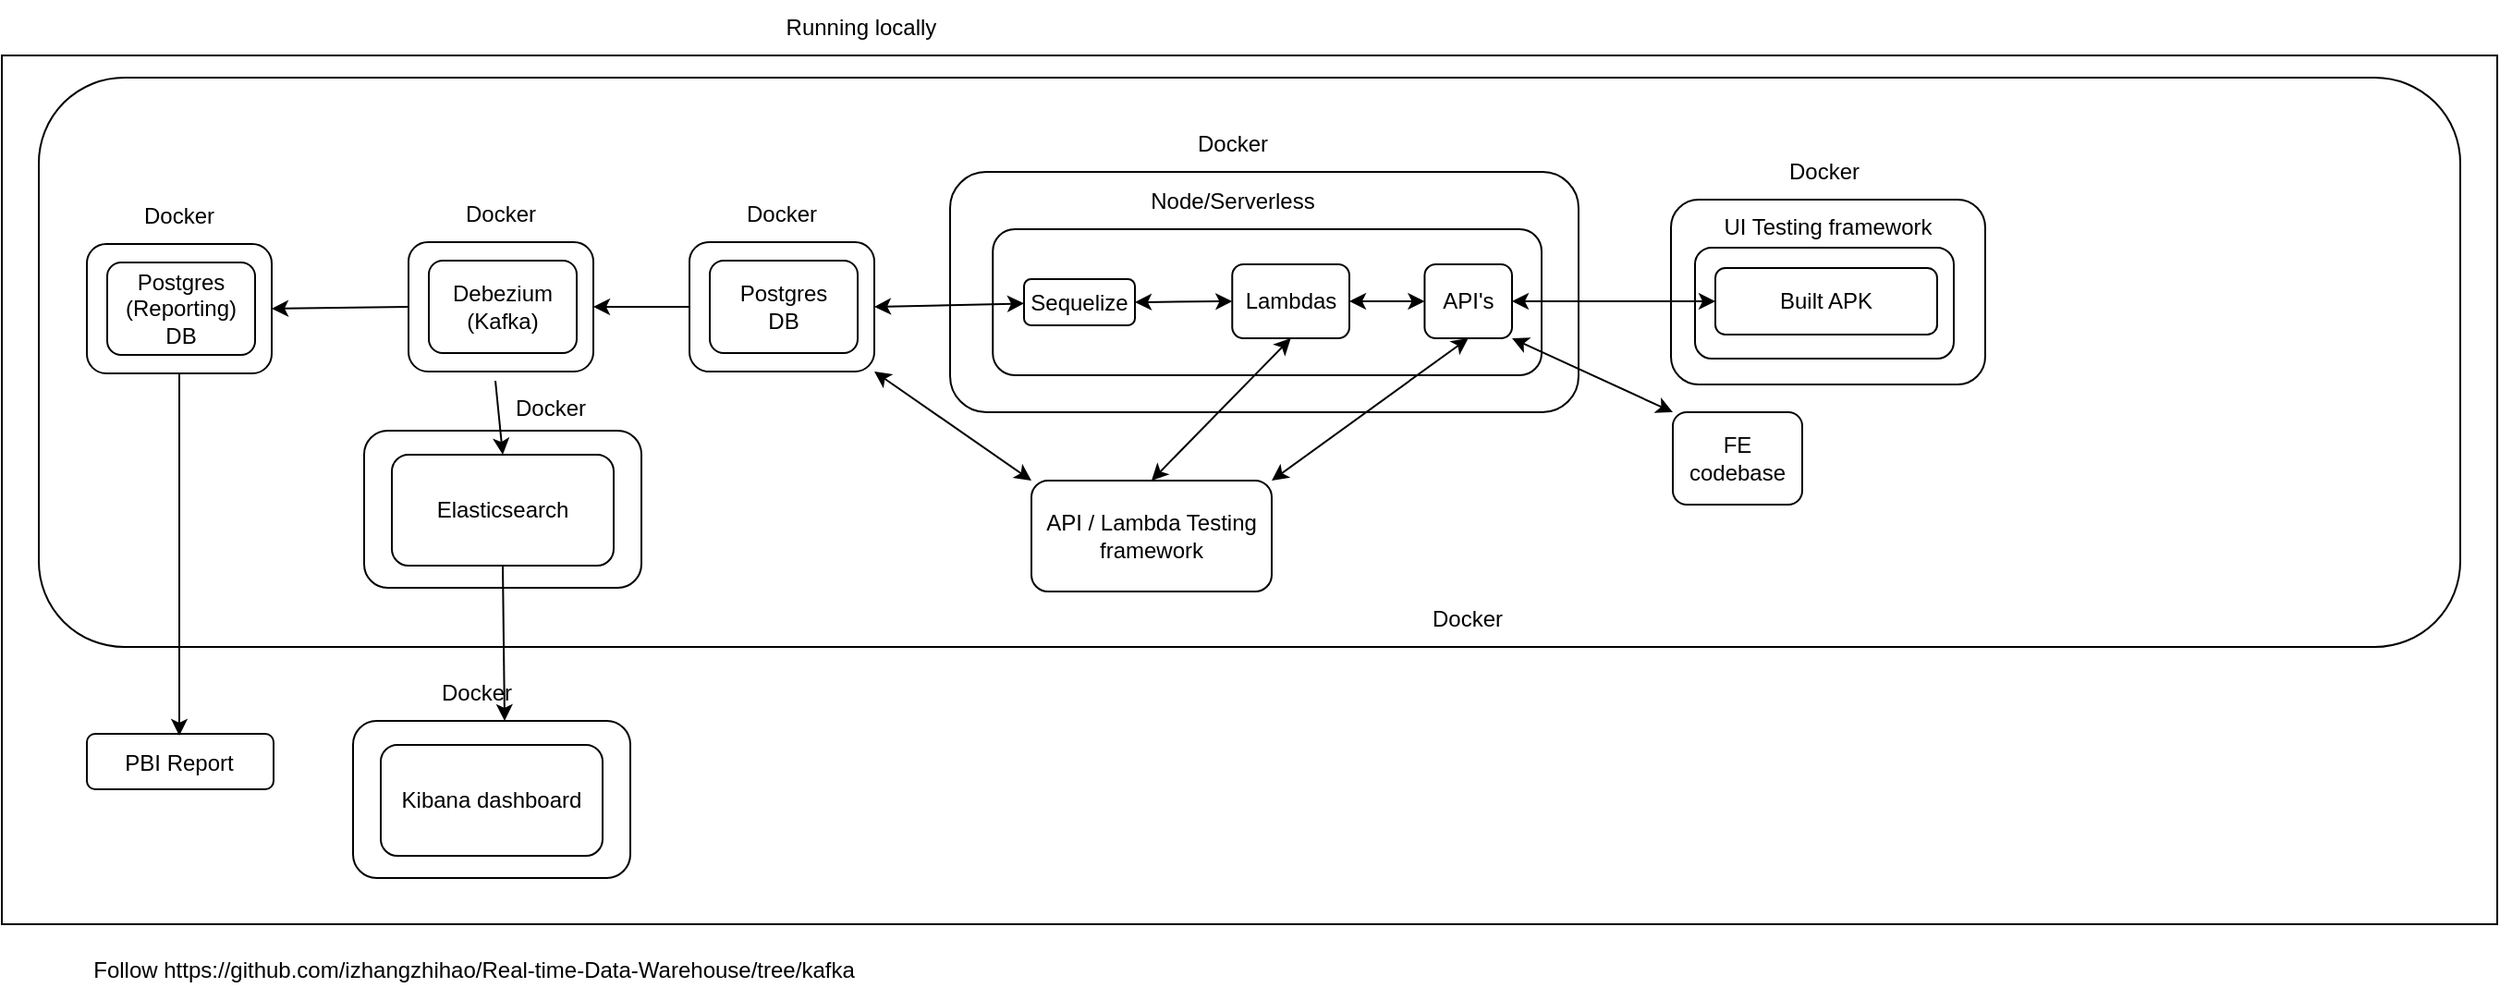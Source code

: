 <mxfile version="20.3.0" type="device"><diagram id="B4OnP3Wl_aKjTCQEJaE9" name="Page-1"><mxGraphModel dx="782" dy="498" grid="1" gridSize="10" guides="1" tooltips="1" connect="1" arrows="1" fold="1" page="1" pageScale="1" pageWidth="827" pageHeight="1169" math="0" shadow="0"><root><mxCell id="0"/><mxCell id="1" parent="0"/><mxCell id="Jv23OdbpiEevSBzH3vXB-42" value="" style="rounded=0;whiteSpace=wrap;html=1;" parent="1" vertex="1"><mxGeometry y="40" width="1350" height="470" as="geometry"/></mxCell><mxCell id="Jv23OdbpiEevSBzH3vXB-38" value="" style="rounded=1;whiteSpace=wrap;html=1;" parent="1" vertex="1"><mxGeometry x="20" y="52" width="1310" height="308" as="geometry"/></mxCell><mxCell id="Jv23OdbpiEevSBzH3vXB-9" value="" style="group" parent="1" vertex="1" connectable="0"><mxGeometry x="372" y="111" width="928" height="257" as="geometry"/></mxCell><mxCell id="Jv23OdbpiEevSBzH3vXB-10" value="" style="rounded=1;whiteSpace=wrap;html=1;" parent="Jv23OdbpiEevSBzH3vXB-9" vertex="1"><mxGeometry y="30" width="100" height="70" as="geometry"/></mxCell><mxCell id="Jv23OdbpiEevSBzH3vXB-11" value="" style="rounded=1;whiteSpace=wrap;html=1;" parent="Jv23OdbpiEevSBzH3vXB-9" vertex="1"><mxGeometry x="11" y="40" width="80" height="50" as="geometry"/></mxCell><mxCell id="Jv23OdbpiEevSBzH3vXB-12" value="Postgres DB" style="text;html=1;strokeColor=none;fillColor=none;align=center;verticalAlign=middle;whiteSpace=wrap;rounded=0;" parent="Jv23OdbpiEevSBzH3vXB-9" vertex="1"><mxGeometry x="21" y="50" width="60" height="30" as="geometry"/></mxCell><mxCell id="Jv23OdbpiEevSBzH3vXB-13" value="Docker" style="text;html=1;strokeColor=none;fillColor=none;align=center;verticalAlign=middle;whiteSpace=wrap;rounded=0;" parent="Jv23OdbpiEevSBzH3vXB-9" vertex="1"><mxGeometry x="20" width="60" height="30" as="geometry"/></mxCell><mxCell id="Jv23OdbpiEevSBzH3vXB-39" value="Running locally" style="text;html=1;strokeColor=none;fillColor=none;align=center;verticalAlign=middle;whiteSpace=wrap;rounded=0;" parent="1" vertex="1"><mxGeometry x="410" y="10" width="110" height="30" as="geometry"/></mxCell><mxCell id="Jv23OdbpiEevSBzH3vXB-5" value="" style="group" parent="1" vertex="1" connectable="0"><mxGeometry x="46" y="112" width="100" height="100" as="geometry"/></mxCell><mxCell id="Jv23OdbpiEevSBzH3vXB-3" value="" style="rounded=1;whiteSpace=wrap;html=1;" parent="Jv23OdbpiEevSBzH3vXB-5" vertex="1"><mxGeometry y="30" width="100" height="70" as="geometry"/></mxCell><mxCell id="Jv23OdbpiEevSBzH3vXB-2" value="" style="rounded=1;whiteSpace=wrap;html=1;" parent="Jv23OdbpiEevSBzH3vXB-5" vertex="1"><mxGeometry x="11" y="40" width="80" height="50" as="geometry"/></mxCell><mxCell id="Jv23OdbpiEevSBzH3vXB-1" value="Postgres (Reporting) DB" style="text;html=1;strokeColor=none;fillColor=none;align=center;verticalAlign=middle;whiteSpace=wrap;rounded=0;" parent="Jv23OdbpiEevSBzH3vXB-5" vertex="1"><mxGeometry x="21" y="50" width="60" height="30" as="geometry"/></mxCell><mxCell id="Jv23OdbpiEevSBzH3vXB-4" value="Docker" style="text;html=1;strokeColor=none;fillColor=none;align=center;verticalAlign=middle;whiteSpace=wrap;rounded=0;" parent="Jv23OdbpiEevSBzH3vXB-5" vertex="1"><mxGeometry x="20" width="60" height="30" as="geometry"/></mxCell><mxCell id="Jv23OdbpiEevSBzH3vXB-8" value="" style="group" parent="1" vertex="1" connectable="0"><mxGeometry x="46" y="407" width="101" height="30" as="geometry"/></mxCell><mxCell id="Jv23OdbpiEevSBzH3vXB-7" value="" style="rounded=1;whiteSpace=wrap;html=1;" parent="Jv23OdbpiEevSBzH3vXB-8" vertex="1"><mxGeometry width="101" height="30" as="geometry"/></mxCell><mxCell id="Jv23OdbpiEevSBzH3vXB-6" value="PBI Report" style="text;html=1;strokeColor=none;fillColor=none;align=center;verticalAlign=middle;whiteSpace=wrap;rounded=0;" parent="Jv23OdbpiEevSBzH3vXB-8" vertex="1"><mxGeometry x="5" y="1" width="90" height="30" as="geometry"/></mxCell><mxCell id="Jv23OdbpiEevSBzH3vXB-21" value="" style="group" parent="1" vertex="1" connectable="0"><mxGeometry x="513" y="73" width="825" height="285" as="geometry"/></mxCell><mxCell id="Jv23OdbpiEevSBzH3vXB-18" value="" style="rounded=1;whiteSpace=wrap;html=1;" parent="Jv23OdbpiEevSBzH3vXB-21" vertex="1"><mxGeometry y="30" width="340" height="130" as="geometry"/></mxCell><mxCell id="Jv23OdbpiEevSBzH3vXB-16" value="" style="rounded=1;whiteSpace=wrap;html=1;" parent="Jv23OdbpiEevSBzH3vXB-21" vertex="1"><mxGeometry x="23.12" y="61" width="296.88" height="79" as="geometry"/></mxCell><mxCell id="Jv23OdbpiEevSBzH3vXB-14" value="Lambdas" style="rounded=1;whiteSpace=wrap;html=1;" parent="Jv23OdbpiEevSBzH3vXB-21" vertex="1"><mxGeometry x="152.64" y="80" width="63.36" height="40" as="geometry"/></mxCell><mxCell id="Jv23OdbpiEevSBzH3vXB-15" value="API's" style="rounded=1;whiteSpace=wrap;html=1;" parent="Jv23OdbpiEevSBzH3vXB-21" vertex="1"><mxGeometry x="256.72" y="80" width="47.28" height="40" as="geometry"/></mxCell><mxCell id="Jv23OdbpiEevSBzH3vXB-17" value="Node/Serverless" style="text;html=1;strokeColor=none;fillColor=none;align=center;verticalAlign=middle;whiteSpace=wrap;rounded=0;" parent="Jv23OdbpiEevSBzH3vXB-21" vertex="1"><mxGeometry x="111.52" y="31" width="81.6" height="30" as="geometry"/></mxCell><mxCell id="Jv23OdbpiEevSBzH3vXB-19" value="Docker" style="text;html=1;strokeColor=none;fillColor=none;align=center;verticalAlign=middle;whiteSpace=wrap;rounded=0;" parent="Jv23OdbpiEevSBzH3vXB-21" vertex="1"><mxGeometry x="111.52" width="81.6" height="30" as="geometry"/></mxCell><mxCell id="Jv23OdbpiEevSBzH3vXB-20" value="" style="endArrow=classic;startArrow=classic;html=1;rounded=0;entryX=0;entryY=0.5;entryDx=0;entryDy=0;exitX=1;exitY=0.5;exitDx=0;exitDy=0;" parent="Jv23OdbpiEevSBzH3vXB-21" source="Jv23OdbpiEevSBzH3vXB-14" target="Jv23OdbpiEevSBzH3vXB-15" edge="1"><mxGeometry width="50" height="50" relative="1" as="geometry"><mxPoint x="81.6" y="190" as="sourcePoint"/><mxPoint x="149.6" y="140" as="targetPoint"/></mxGeometry></mxCell><mxCell id="Jv23OdbpiEevSBzH3vXB-22" value="Sequelize" style="rounded=1;whiteSpace=wrap;html=1;" parent="Jv23OdbpiEevSBzH3vXB-21" vertex="1"><mxGeometry x="40" y="88" width="60" height="25" as="geometry"/></mxCell><mxCell id="Jv23OdbpiEevSBzH3vXB-23" value="" style="endArrow=classic;startArrow=classic;html=1;rounded=0;entryX=0;entryY=0.5;entryDx=0;entryDy=0;exitX=1;exitY=0.5;exitDx=0;exitDy=0;" parent="Jv23OdbpiEevSBzH3vXB-21" source="Jv23OdbpiEevSBzH3vXB-22" target="Jv23OdbpiEevSBzH3vXB-14" edge="1"><mxGeometry width="50" height="50" relative="1" as="geometry"><mxPoint x="60" y="168" as="sourcePoint"/><mxPoint x="110" y="118" as="targetPoint"/></mxGeometry></mxCell><mxCell id="Jv23OdbpiEevSBzH3vXB-24" value="" style="endArrow=classic;startArrow=classic;html=1;rounded=0;exitX=1;exitY=0.5;exitDx=0;exitDy=0;" parent="1" source="Jv23OdbpiEevSBzH3vXB-10" target="Jv23OdbpiEevSBzH3vXB-22" edge="1"><mxGeometry width="50" height="50" relative="1" as="geometry"><mxPoint x="573" y="230" as="sourcePoint"/><mxPoint x="553" y="176" as="targetPoint"/></mxGeometry></mxCell><mxCell id="Jv23OdbpiEevSBzH3vXB-26" value="" style="endArrow=classic;html=1;rounded=0;exitX=0;exitY=0.5;exitDx=0;exitDy=0;entryX=1;entryY=0.5;entryDx=0;entryDy=0;" parent="1" source="Jv23OdbpiEevSBzH3vXB-10" target="2YzknsZY9IojLTWs7XaJ-8" edge="1"><mxGeometry width="50" height="50" relative="1" as="geometry"><mxPoint x="120" y="280" as="sourcePoint"/><mxPoint x="170" y="230" as="targetPoint"/></mxGeometry></mxCell><mxCell id="Jv23OdbpiEevSBzH3vXB-27" value="" style="endArrow=classic;html=1;rounded=0;exitX=0.5;exitY=1;exitDx=0;exitDy=0;entryX=0.5;entryY=0;entryDx=0;entryDy=0;" parent="1" source="Jv23OdbpiEevSBzH3vXB-3" target="Jv23OdbpiEevSBzH3vXB-6" edge="1"><mxGeometry width="50" height="50" relative="1" as="geometry"><mxPoint x="390" y="230" as="sourcePoint"/><mxPoint x="440" y="180" as="targetPoint"/></mxGeometry></mxCell><mxCell id="Jv23OdbpiEevSBzH3vXB-28" value="FE codebase" style="rounded=1;whiteSpace=wrap;html=1;" parent="1" vertex="1"><mxGeometry x="904" y="233" width="70" height="50" as="geometry"/></mxCell><mxCell id="Jv23OdbpiEevSBzH3vXB-29" value="" style="endArrow=classic;startArrow=classic;html=1;rounded=0;entryX=1;entryY=1;entryDx=0;entryDy=0;exitX=0;exitY=0;exitDx=0;exitDy=0;" parent="1" source="Jv23OdbpiEevSBzH3vXB-28" target="Jv23OdbpiEevSBzH3vXB-15" edge="1"><mxGeometry width="50" height="50" relative="1" as="geometry"><mxPoint x="643" y="230" as="sourcePoint"/><mxPoint x="693" y="180" as="targetPoint"/></mxGeometry></mxCell><mxCell id="Jv23OdbpiEevSBzH3vXB-36" value="" style="group" parent="1" vertex="1" connectable="0"><mxGeometry x="903" y="88" width="170" height="130" as="geometry"/></mxCell><mxCell id="Jv23OdbpiEevSBzH3vXB-30" value="" style="rounded=1;whiteSpace=wrap;html=1;" parent="Jv23OdbpiEevSBzH3vXB-36" vertex="1"><mxGeometry y="30" width="170" height="100" as="geometry"/></mxCell><mxCell id="Jv23OdbpiEevSBzH3vXB-34" value="" style="group" parent="Jv23OdbpiEevSBzH3vXB-36" vertex="1" connectable="0"><mxGeometry x="13" y="30" width="140" height="86" as="geometry"/></mxCell><mxCell id="Jv23OdbpiEevSBzH3vXB-32" value="" style="rounded=1;whiteSpace=wrap;html=1;" parent="Jv23OdbpiEevSBzH3vXB-34" vertex="1"><mxGeometry y="26" width="140" height="60" as="geometry"/></mxCell><mxCell id="Jv23OdbpiEevSBzH3vXB-31" value="Built APK" style="rounded=1;whiteSpace=wrap;html=1;" parent="Jv23OdbpiEevSBzH3vXB-34" vertex="1"><mxGeometry x="11" y="37" width="120" height="36" as="geometry"/></mxCell><mxCell id="Jv23OdbpiEevSBzH3vXB-33" value="UI Testing framework" style="text;html=1;strokeColor=none;fillColor=none;align=center;verticalAlign=middle;whiteSpace=wrap;rounded=0;" parent="Jv23OdbpiEevSBzH3vXB-34" vertex="1"><mxGeometry x="7" width="130" height="30" as="geometry"/></mxCell><mxCell id="Jv23OdbpiEevSBzH3vXB-35" value="Docker" style="text;html=1;strokeColor=none;fillColor=none;align=center;verticalAlign=middle;whiteSpace=wrap;rounded=0;" parent="Jv23OdbpiEevSBzH3vXB-36" vertex="1"><mxGeometry x="53" width="60" height="30" as="geometry"/></mxCell><mxCell id="Jv23OdbpiEevSBzH3vXB-37" value="" style="endArrow=classic;startArrow=classic;html=1;rounded=0;exitX=1;exitY=0.5;exitDx=0;exitDy=0;entryX=0;entryY=0.5;entryDx=0;entryDy=0;" parent="1" source="Jv23OdbpiEevSBzH3vXB-15" target="Jv23OdbpiEevSBzH3vXB-31" edge="1"><mxGeometry width="50" height="50" relative="1" as="geometry"><mxPoint x="873" y="220" as="sourcePoint"/><mxPoint x="923" y="170" as="targetPoint"/></mxGeometry></mxCell><mxCell id="Jv23OdbpiEevSBzH3vXB-50" value="API / Lambda Testing framework" style="rounded=1;whiteSpace=wrap;html=1;" parent="1" vertex="1"><mxGeometry x="557" y="270" width="130" height="60" as="geometry"/></mxCell><mxCell id="Jv23OdbpiEevSBzH3vXB-51" value="" style="endArrow=classic;startArrow=classic;html=1;rounded=0;entryX=0.5;entryY=1;entryDx=0;entryDy=0;exitX=1;exitY=0;exitDx=0;exitDy=0;" parent="1" source="Jv23OdbpiEevSBzH3vXB-50" target="Jv23OdbpiEevSBzH3vXB-15" edge="1"><mxGeometry width="50" height="50" relative="1" as="geometry"><mxPoint x="643" y="300" as="sourcePoint"/><mxPoint x="693" y="250" as="targetPoint"/></mxGeometry></mxCell><mxCell id="Jv23OdbpiEevSBzH3vXB-52" value="" style="endArrow=classic;startArrow=classic;html=1;rounded=0;entryX=0.5;entryY=1;entryDx=0;entryDy=0;exitX=0.5;exitY=0;exitDx=0;exitDy=0;" parent="1" source="Jv23OdbpiEevSBzH3vXB-50" target="Jv23OdbpiEevSBzH3vXB-14" edge="1"><mxGeometry width="50" height="50" relative="1" as="geometry"><mxPoint x="643" y="300" as="sourcePoint"/><mxPoint x="693" y="250" as="targetPoint"/></mxGeometry></mxCell><mxCell id="IC5835tJYloyUUnEgIL3-1" value="Docker" style="text;html=1;strokeColor=none;fillColor=none;align=center;verticalAlign=middle;whiteSpace=wrap;rounded=0;" parent="1" vertex="1"><mxGeometry x="763" y="330" width="60" height="30" as="geometry"/></mxCell><mxCell id="2YzknsZY9IojLTWs7XaJ-7" value="" style="group" parent="1" vertex="1" connectable="0"><mxGeometry x="220" y="111" width="100" height="100" as="geometry"/></mxCell><mxCell id="2YzknsZY9IojLTWs7XaJ-11" value="Docker" style="text;html=1;strokeColor=none;fillColor=none;align=center;verticalAlign=middle;whiteSpace=wrap;rounded=0;" parent="2YzknsZY9IojLTWs7XaJ-7" vertex="1"><mxGeometry x="20" width="60" height="30" as="geometry"/></mxCell><mxCell id="2YzknsZY9IojLTWs7XaJ-8" value="" style="rounded=1;whiteSpace=wrap;html=1;" parent="1" vertex="1"><mxGeometry x="220" y="141" width="100" height="70" as="geometry"/></mxCell><mxCell id="2YzknsZY9IojLTWs7XaJ-9" value="" style="rounded=1;whiteSpace=wrap;html=1;" parent="1" vertex="1"><mxGeometry x="231" y="151" width="80" height="50" as="geometry"/></mxCell><mxCell id="2YzknsZY9IojLTWs7XaJ-10" value="Debezium (Kafka)" style="text;html=1;strokeColor=none;fillColor=none;align=center;verticalAlign=middle;whiteSpace=wrap;rounded=0;" parent="1" vertex="1"><mxGeometry x="241" y="161" width="60" height="30" as="geometry"/></mxCell><mxCell id="2YzknsZY9IojLTWs7XaJ-12" value="" style="endArrow=classic;html=1;rounded=0;exitX=0;exitY=0.5;exitDx=0;exitDy=0;entryX=1;entryY=0.5;entryDx=0;entryDy=0;" parent="1" source="2YzknsZY9IojLTWs7XaJ-8" target="Jv23OdbpiEevSBzH3vXB-3" edge="1"><mxGeometry width="50" height="50" relative="1" as="geometry"><mxPoint x="382" y="186" as="sourcePoint"/><mxPoint x="330" y="296" as="targetPoint"/></mxGeometry></mxCell><mxCell id="2YzknsZY9IojLTWs7XaJ-13" value="Follow&amp;nbsp;https://github.com/izhangzhihao/Real-time-Data-Warehouse/tree/kafka" style="text;html=1;align=center;verticalAlign=middle;resizable=0;points=[];autosize=1;strokeColor=none;fillColor=none;" parent="1" vertex="1"><mxGeometry x="35" y="520" width="440" height="30" as="geometry"/></mxCell><mxCell id="2YzknsZY9IojLTWs7XaJ-27" value="" style="group" parent="1" vertex="1" connectable="0"><mxGeometry x="190" y="370" width="150" height="115" as="geometry"/></mxCell><mxCell id="2YzknsZY9IojLTWs7XaJ-21" value="Docker" style="text;html=1;strokeColor=none;fillColor=none;align=center;verticalAlign=middle;whiteSpace=wrap;rounded=0;" parent="2YzknsZY9IojLTWs7XaJ-27" vertex="1"><mxGeometry x="37" width="60" height="30" as="geometry"/></mxCell><mxCell id="2YzknsZY9IojLTWs7XaJ-24" value="" style="rounded=1;whiteSpace=wrap;html=1;" parent="2YzknsZY9IojLTWs7XaJ-27" vertex="1"><mxGeometry y="30" width="150" height="85" as="geometry"/></mxCell><mxCell id="2YzknsZY9IojLTWs7XaJ-25" value="Kibana dashboard" style="rounded=1;whiteSpace=wrap;html=1;" parent="2YzknsZY9IojLTWs7XaJ-27" vertex="1"><mxGeometry x="15" y="43" width="120" height="60" as="geometry"/></mxCell><mxCell id="2YzknsZY9IojLTWs7XaJ-31" value="" style="group" parent="1" vertex="1" connectable="0"><mxGeometry x="196" y="211" width="150" height="117" as="geometry"/></mxCell><mxCell id="2YzknsZY9IojLTWs7XaJ-20" value="Docker" style="text;html=1;strokeColor=none;fillColor=none;align=center;verticalAlign=middle;whiteSpace=wrap;rounded=0;" parent="2YzknsZY9IojLTWs7XaJ-31" vertex="1"><mxGeometry x="71" y="5" width="60" height="30" as="geometry"/></mxCell><mxCell id="2YzknsZY9IojLTWs7XaJ-28" value="" style="group" parent="2YzknsZY9IojLTWs7XaJ-31" vertex="1" connectable="0"><mxGeometry y="32" width="150" height="85" as="geometry"/></mxCell><mxCell id="2YzknsZY9IojLTWs7XaJ-23" value="" style="rounded=1;whiteSpace=wrap;html=1;" parent="2YzknsZY9IojLTWs7XaJ-28" vertex="1"><mxGeometry width="150" height="85" as="geometry"/></mxCell><mxCell id="2YzknsZY9IojLTWs7XaJ-22" value="Elasticsearch" style="rounded=1;whiteSpace=wrap;html=1;" parent="2YzknsZY9IojLTWs7XaJ-28" vertex="1"><mxGeometry x="15" y="13" width="120" height="60" as="geometry"/></mxCell><mxCell id="2YzknsZY9IojLTWs7XaJ-32" value="" style="endArrow=classic;html=1;rounded=0;exitX=0;exitY=0;exitDx=0;exitDy=0;entryX=0.5;entryY=0;entryDx=0;entryDy=0;" parent="2YzknsZY9IojLTWs7XaJ-31" source="2YzknsZY9IojLTWs7XaJ-20" target="2YzknsZY9IojLTWs7XaJ-22" edge="1"><mxGeometry width="50" height="50" relative="1" as="geometry"><mxPoint x="364" y="119" as="sourcePoint"/><mxPoint x="414" y="69" as="targetPoint"/></mxGeometry></mxCell><mxCell id="2YzknsZY9IojLTWs7XaJ-33" value="" style="endArrow=classic;html=1;rounded=0;exitX=0.5;exitY=1;exitDx=0;exitDy=0;entryX=0.75;entryY=1;entryDx=0;entryDy=0;" parent="1" source="2YzknsZY9IojLTWs7XaJ-22" target="2YzknsZY9IojLTWs7XaJ-21" edge="1"><mxGeometry width="50" height="50" relative="1" as="geometry"><mxPoint x="560" y="330" as="sourcePoint"/><mxPoint x="610" y="280" as="targetPoint"/></mxGeometry></mxCell><mxCell id="kRrAr6_CyTeYOcFGpfd5-1" value="" style="endArrow=classic;startArrow=classic;html=1;rounded=0;entryX=1;entryY=1;entryDx=0;entryDy=0;exitX=0;exitY=0;exitDx=0;exitDy=0;" edge="1" parent="1" source="Jv23OdbpiEevSBzH3vXB-50" target="Jv23OdbpiEevSBzH3vXB-10"><mxGeometry width="50" height="50" relative="1" as="geometry"><mxPoint x="480" y="280" as="sourcePoint"/><mxPoint x="530" y="230" as="targetPoint"/></mxGeometry></mxCell></root></mxGraphModel></diagram></mxfile>